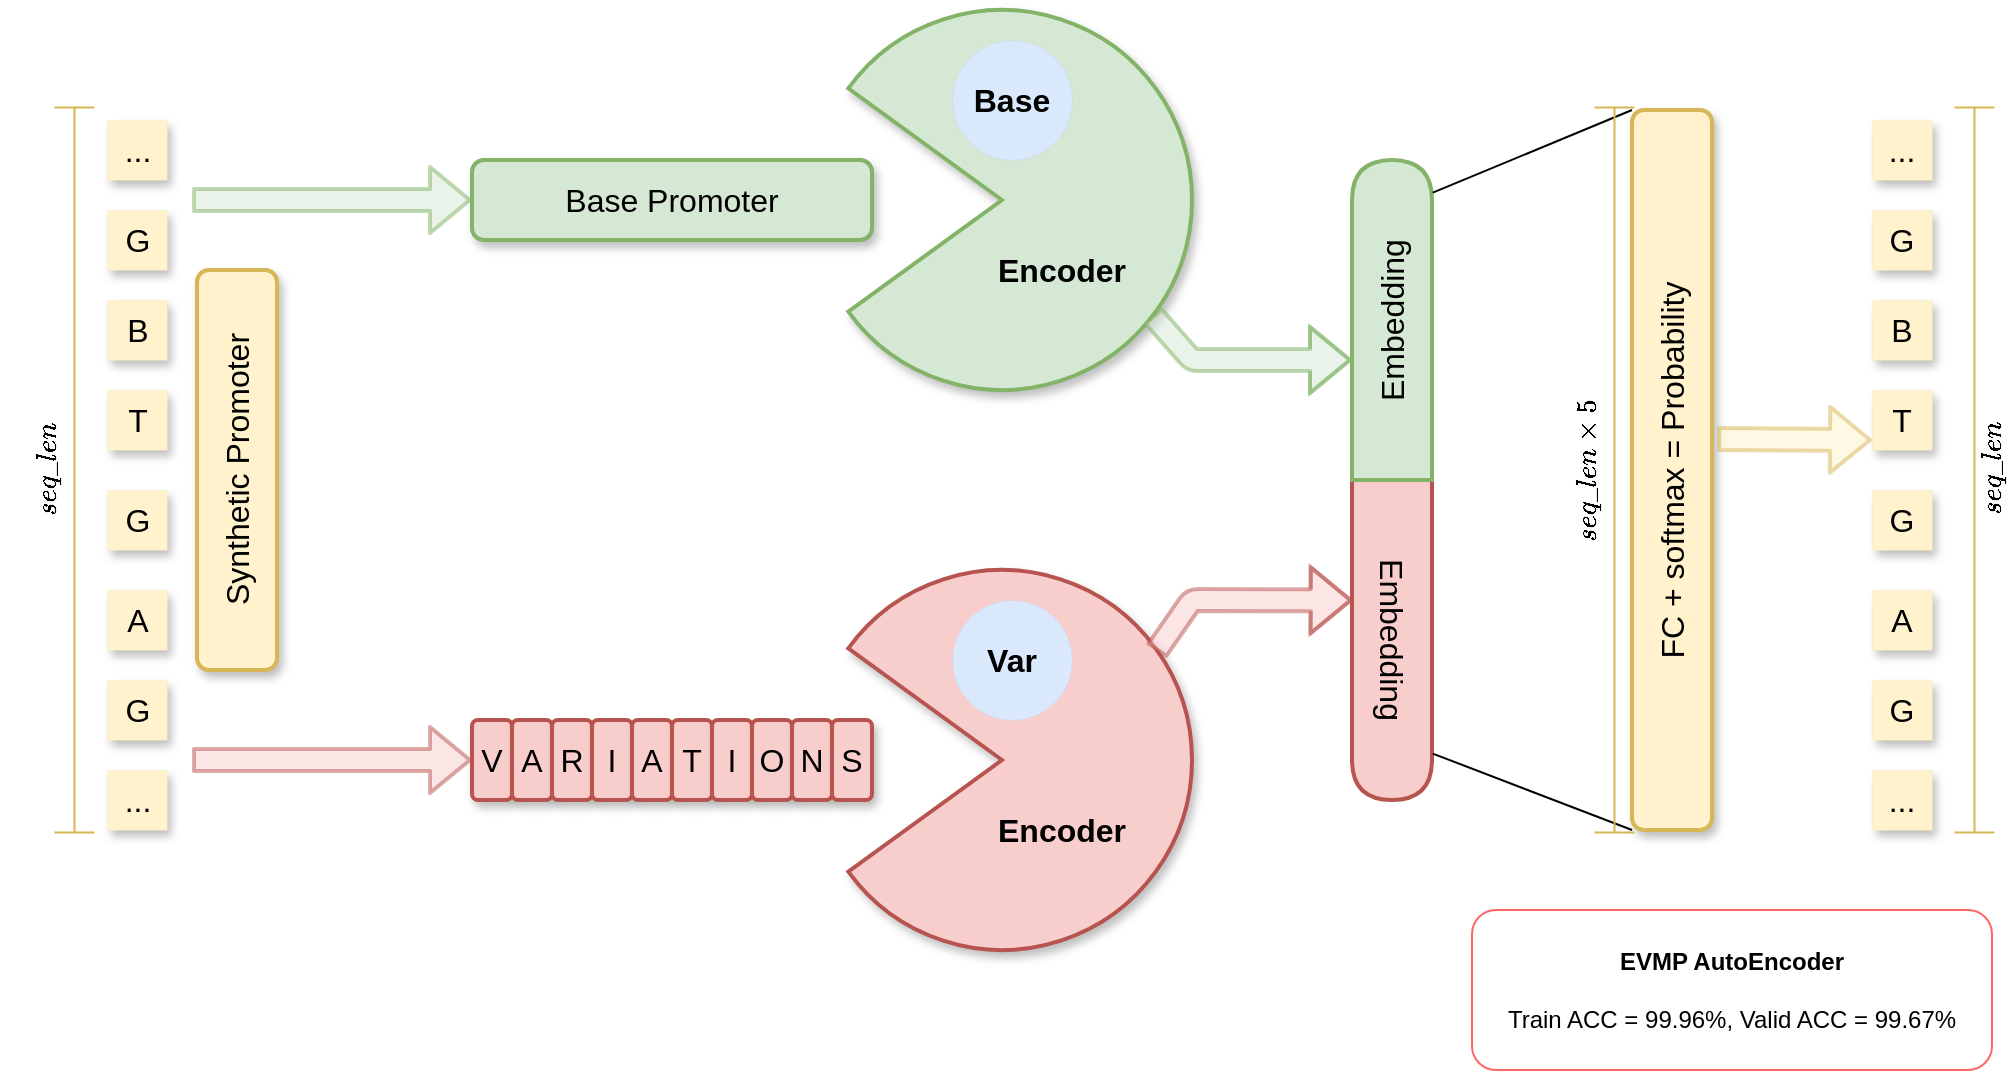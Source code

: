 <mxfile version="20.2.2" type="device"><diagram id="GqJFGkI5J_TLqhfjNLBM" name="Page-1"><mxGraphModel dx="989" dy="588" grid="1" gridSize="10" guides="1" tooltips="1" connect="1" arrows="1" fold="1" page="1" pageScale="1" pageWidth="1100" pageHeight="600" math="1" shadow="0"><root><mxCell id="0"/><mxCell id="1" parent="0"/><mxCell id="oWnLQndHVXs9HaX9_V5U-2" value="" style="shape=flexArrow;endArrow=classic;html=1;rounded=1;fontSize=16;fillColor=#d5e8d4;strokeColor=#82b366;shadow=0;opacity=50;strokeWidth=2;entryX=0;entryY=0.5;entryDx=0;entryDy=0;" parent="1" target="oWnLQndHVXs9HaX9_V5U-4" edge="1"><mxGeometry width="50" height="50" relative="1" as="geometry"><mxPoint x="120" y="125" as="sourcePoint"/><mxPoint x="260" y="85" as="targetPoint"/><Array as="points"><mxPoint x="120" y="125"/></Array></mxGeometry></mxCell><mxCell id="oWnLQndHVXs9HaX9_V5U-3" value="" style="shape=flexArrow;endArrow=classic;html=1;rounded=1;shadow=0;fontSize=16;fillColor=#f8cecc;strokeColor=#b85450;opacity=50;strokeWidth=2;entryX=0;entryY=0.5;entryDx=0;entryDy=0;" parent="1" target="oWnLQndHVXs9HaX9_V5U-5" edge="1"><mxGeometry width="50" height="50" relative="1" as="geometry"><mxPoint x="120" y="405" as="sourcePoint"/><mxPoint x="260" y="445" as="targetPoint"/><Array as="points"><mxPoint x="120" y="405"/></Array></mxGeometry></mxCell><mxCell id="oWnLQndHVXs9HaX9_V5U-4" value="&lt;font style=&quot;font-size: 16px;&quot;&gt;Base Promoter&lt;/font&gt;" style="rounded=1;whiteSpace=wrap;html=1;fillColor=#d5e8d4;strokeColor=#82b366;shadow=1;glass=0;strokeWidth=2;" parent="1" vertex="1"><mxGeometry x="260" y="105" width="200" height="40" as="geometry"/></mxCell><mxCell id="oWnLQndHVXs9HaX9_V5U-5" value="&lt;font style=&quot;font-size: 16px;&quot;&gt;V&lt;/font&gt;" style="rounded=1;whiteSpace=wrap;html=1;fillColor=#f8cecc;strokeColor=#b85450;shadow=1;glass=0;fontSize=16;sketch=0;strokeWidth=2;" parent="1" vertex="1"><mxGeometry x="260" y="385" width="20" height="40" as="geometry"/></mxCell><mxCell id="oWnLQndHVXs9HaX9_V5U-6" value="A" style="rounded=1;whiteSpace=wrap;html=1;fillColor=#f8cecc;strokeColor=#b85450;shadow=1;glass=0;fontSize=16;sketch=0;strokeWidth=2;" parent="1" vertex="1"><mxGeometry x="280" y="385" width="20" height="40" as="geometry"/></mxCell><mxCell id="oWnLQndHVXs9HaX9_V5U-7" value="R" style="rounded=1;fillColor=#f8cecc;strokeColor=#b85450;shadow=1;glass=0;fontSize=16;whiteSpace=wrap;html=1;labelBackgroundColor=none;labelBorderColor=none;sketch=0;strokeWidth=2;" parent="1" vertex="1"><mxGeometry x="300" y="385" width="20" height="40" as="geometry"/></mxCell><mxCell id="oWnLQndHVXs9HaX9_V5U-8" value="I" style="rounded=1;fillColor=#f8cecc;strokeColor=#b85450;shadow=1;glass=0;fontSize=16;whiteSpace=wrap;html=1;labelBackgroundColor=none;labelBorderColor=none;sketch=0;strokeWidth=2;" parent="1" vertex="1"><mxGeometry x="320" y="385" width="20" height="40" as="geometry"/></mxCell><mxCell id="oWnLQndHVXs9HaX9_V5U-9" value="A" style="rounded=1;fillColor=#f8cecc;strokeColor=#b85450;shadow=1;glass=0;fontSize=16;whiteSpace=wrap;html=1;labelBackgroundColor=none;labelBorderColor=none;sketch=0;strokeWidth=2;" parent="1" vertex="1"><mxGeometry x="340" y="385" width="20" height="40" as="geometry"/></mxCell><mxCell id="oWnLQndHVXs9HaX9_V5U-10" value="T" style="rounded=1;fillColor=#f8cecc;strokeColor=#b85450;shadow=1;glass=0;fontSize=16;whiteSpace=wrap;html=1;labelBackgroundColor=none;labelBorderColor=none;sketch=0;strokeWidth=2;" parent="1" vertex="1"><mxGeometry x="360" y="385" width="20" height="40" as="geometry"/></mxCell><mxCell id="oWnLQndHVXs9HaX9_V5U-11" value="I" style="rounded=1;fillColor=#f8cecc;strokeColor=#b85450;shadow=1;glass=0;fontSize=16;whiteSpace=wrap;html=1;labelBackgroundColor=none;labelBorderColor=none;sketch=0;strokeWidth=2;" parent="1" vertex="1"><mxGeometry x="380" y="385" width="20" height="40" as="geometry"/></mxCell><mxCell id="oWnLQndHVXs9HaX9_V5U-12" value="O" style="rounded=1;fillColor=#f8cecc;strokeColor=#b85450;shadow=1;glass=0;fontSize=16;whiteSpace=wrap;html=1;labelBackgroundColor=none;labelBorderColor=none;sketch=0;strokeWidth=2;" parent="1" vertex="1"><mxGeometry x="400" y="385" width="20" height="40" as="geometry"/></mxCell><mxCell id="oWnLQndHVXs9HaX9_V5U-13" value="N" style="rounded=1;whiteSpace=wrap;html=1;fillColor=#f8cecc;strokeColor=#b85450;shadow=1;glass=0;fontSize=16;sketch=0;strokeWidth=2;" parent="1" vertex="1"><mxGeometry x="420" y="385" width="20" height="40" as="geometry"/></mxCell><mxCell id="oWnLQndHVXs9HaX9_V5U-14" value="S" style="rounded=1;whiteSpace=wrap;html=1;fillColor=#f8cecc;strokeColor=#b85450;shadow=1;glass=0;fontSize=16;sketch=0;strokeWidth=2;" parent="1" vertex="1"><mxGeometry x="440" y="385" width="20" height="40" as="geometry"/></mxCell><mxCell id="oWnLQndHVXs9HaX9_V5U-26" value="" style="verticalLabelPosition=bottom;verticalAlign=top;html=1;shape=mxgraph.basic.pie;startAngle=0.10;endAngle=0.90;shadow=1;glass=1;labelBackgroundColor=none;labelBorderColor=none;sketch=0;fontSize=16;rotation=-90;fillColor=#d5e8d4;strokeColor=#82b366;strokeWidth=2;" parent="1" vertex="1"><mxGeometry x="430" y="30" width="190" height="190" as="geometry"/></mxCell><mxCell id="oWnLQndHVXs9HaX9_V5U-29" value="&lt;b&gt;Encoder&lt;/b&gt;" style="text;html=1;strokeColor=none;fillColor=none;align=center;verticalAlign=middle;whiteSpace=wrap;rounded=0;shadow=1;glass=1;labelBackgroundColor=none;labelBorderColor=none;sketch=0;fontSize=16;" parent="1" vertex="1"><mxGeometry x="525" y="145" width="60" height="30" as="geometry"/></mxCell><mxCell id="oWnLQndHVXs9HaX9_V5U-30" value="&lt;font face=&quot;Helvetica&quot;&gt;&lt;b&gt;Base&lt;/b&gt;&lt;/font&gt;" style="ellipse;whiteSpace=wrap;html=1;aspect=fixed;shadow=0;glass=1;labelBackgroundColor=none;labelBorderColor=none;sketch=0;fontFamily=Comic Sans MS;fontSize=16;fillColor=#dae8fc;strokeColor=#6c8ebf;strokeWidth=0;" parent="1" vertex="1"><mxGeometry x="500" y="45" width="60" height="60" as="geometry"/></mxCell><mxCell id="oWnLQndHVXs9HaX9_V5U-31" value="" style="verticalLabelPosition=bottom;verticalAlign=top;html=1;shape=mxgraph.basic.pie;startAngle=0.10;endAngle=0.90;shadow=1;glass=1;labelBackgroundColor=none;labelBorderColor=none;sketch=0;fontSize=16;rotation=-90;fillColor=#f8cecc;strokeColor=#b85450;strokeWidth=2;" parent="1" vertex="1"><mxGeometry x="430" y="310" width="190" height="190" as="geometry"/></mxCell><mxCell id="oWnLQndHVXs9HaX9_V5U-32" value="&lt;b&gt;Encoder&lt;/b&gt;" style="text;html=1;strokeColor=none;fillColor=none;align=center;verticalAlign=middle;whiteSpace=wrap;rounded=0;shadow=1;glass=1;labelBackgroundColor=none;labelBorderColor=none;sketch=0;fontSize=16;" parent="1" vertex="1"><mxGeometry x="525" y="425" width="60" height="30" as="geometry"/></mxCell><mxCell id="oWnLQndHVXs9HaX9_V5U-33" value="&lt;font face=&quot;Helvetica&quot;&gt;&lt;b&gt;Var&lt;/b&gt;&lt;/font&gt;" style="ellipse;whiteSpace=wrap;html=1;aspect=fixed;shadow=0;glass=1;labelBackgroundColor=none;labelBorderColor=none;sketch=0;fontFamily=Comic Sans MS;fontSize=16;fillColor=#dae8fc;strokeColor=#6c8ebf;strokeWidth=0;" parent="1" vertex="1"><mxGeometry x="500" y="325" width="60" height="60" as="geometry"/></mxCell><mxCell id="oWnLQndHVXs9HaX9_V5U-34" value="Embedding" style="shape=delay;whiteSpace=wrap;html=1;shadow=0;glass=1;labelBackgroundColor=none;labelBorderColor=none;sketch=0;fontFamily=Helvetica;fontSize=16;fillColor=#f8cecc;rotation=90;strokeWidth=2;strokeColor=#b85450;" parent="1" vertex="1"><mxGeometry x="640" y="325" width="160" height="40" as="geometry"/></mxCell><mxCell id="oWnLQndHVXs9HaX9_V5U-35" value="Embedding" style="shape=delay;whiteSpace=wrap;html=1;shadow=0;glass=1;labelBackgroundColor=none;labelBorderColor=none;sketch=0;fontFamily=Helvetica;fontSize=16;fillColor=#d5e8d4;rotation=-90;strokeWidth=2;strokeColor=#82b366;" parent="1" vertex="1"><mxGeometry x="640" y="165" width="160" height="40" as="geometry"/></mxCell><mxCell id="oWnLQndHVXs9HaX9_V5U-36" value="" style="shape=flexArrow;endArrow=classic;html=1;rounded=1;shadow=0;fontFamily=Helvetica;fontSize=16;strokeWidth=2;fillColor=#d5e8d4;strokeColor=#82b366;opacity=50;exitX=0.197;exitY=0.896;exitDx=0;exitDy=0;exitPerimeter=0;" parent="1" source="oWnLQndHVXs9HaX9_V5U-26" edge="1"><mxGeometry width="50" height="50" relative="1" as="geometry"><mxPoint x="580" y="235" as="sourcePoint"/><mxPoint x="700" y="205" as="targetPoint"/><Array as="points"><mxPoint x="620" y="205"/></Array></mxGeometry></mxCell><mxCell id="oWnLQndHVXs9HaX9_V5U-37" value="" style="shape=flexArrow;endArrow=classic;html=1;rounded=1;shadow=0;fontFamily=Helvetica;fontSize=16;strokeWidth=2;opacity=50;entryX=0.376;entryY=0.992;entryDx=0;entryDy=0;entryPerimeter=0;exitX=0.786;exitY=0.906;exitDx=0;exitDy=0;exitPerimeter=0;fillColor=#f8cecc;strokeColor=#b85450;" parent="1" source="oWnLQndHVXs9HaX9_V5U-31" target="oWnLQndHVXs9HaX9_V5U-34" edge="1"><mxGeometry width="50" height="50" relative="1" as="geometry"><mxPoint x="570" y="335" as="sourcePoint"/><mxPoint x="390" y="235" as="targetPoint"/><Array as="points"><mxPoint x="620" y="325"/></Array></mxGeometry></mxCell><mxCell id="9C6t_DqlJE1QWPZbWYaT-2" value="FC + softmax = Probability" style="rounded=1;whiteSpace=wrap;html=1;shadow=1;glass=0;labelBackgroundColor=none;labelBorderColor=none;sketch=0;fontFamily=Helvetica;fontSize=16;strokeWidth=2;fillColor=#fff2cc;strokeColor=#d6b656;rotation=-90;" parent="1" vertex="1"><mxGeometry x="680" y="240" width="360" height="40" as="geometry"/></mxCell><mxCell id="9C6t_DqlJE1QWPZbWYaT-3" value="" style="endArrow=none;html=1;rounded=0;entryX=1;entryY=0;entryDx=0;entryDy=0;exitX=0.898;exitY=1.01;exitDx=0;exitDy=0;exitPerimeter=0;" parent="1" source="oWnLQndHVXs9HaX9_V5U-35" target="9C6t_DqlJE1QWPZbWYaT-2" edge="1"><mxGeometry width="50" height="50" relative="1" as="geometry"><mxPoint x="880" y="160" as="sourcePoint"/><mxPoint x="740" y="270" as="targetPoint"/></mxGeometry></mxCell><mxCell id="9C6t_DqlJE1QWPZbWYaT-4" value="" style="endArrow=none;html=1;rounded=0;entryX=0;entryY=0;entryDx=0;entryDy=0;exitX=0.855;exitY=-0.01;exitDx=0;exitDy=0;exitPerimeter=0;" parent="1" source="oWnLQndHVXs9HaX9_V5U-34" target="9C6t_DqlJE1QWPZbWYaT-2" edge="1"><mxGeometry width="50" height="50" relative="1" as="geometry"><mxPoint x="880" y="360" as="sourcePoint"/><mxPoint x="740" y="270" as="targetPoint"/></mxGeometry></mxCell><mxCell id="9C6t_DqlJE1QWPZbWYaT-7" value="" style="shape=flexArrow;endArrow=classic;html=1;rounded=1;shadow=0;fontFamily=Helvetica;fontSize=16;strokeWidth=2;opacity=50;exitX=0.543;exitY=1.063;exitDx=0;exitDy=0;fillColor=#fff2cc;strokeColor=#d6b656;exitPerimeter=0;" parent="1" source="9C6t_DqlJE1QWPZbWYaT-2" edge="1"><mxGeometry width="50" height="50" relative="1" as="geometry"><mxPoint x="920" y="245" as="sourcePoint"/><mxPoint x="960" y="245" as="targetPoint"/></mxGeometry></mxCell><mxCell id="9C6t_DqlJE1QWPZbWYaT-8" value="" style="shape=crossbar;whiteSpace=wrap;html=1;rounded=1;fontSize=20;fillColor=#fff2cc;strokeColor=#d6b656;rotation=-90;" parent="1" vertex="1"><mxGeometry x="650" y="250" width="362.5" height="20" as="geometry"/></mxCell><mxCell id="9C6t_DqlJE1QWPZbWYaT-9" value="&amp;nbsp;$$seq\_len \times 5$$" style="text;html=1;strokeColor=none;fillColor=none;align=center;verticalAlign=middle;whiteSpace=wrap;rounded=0;rotation=-90;" parent="1" vertex="1"><mxGeometry x="630" y="245" width="360" height="30" as="geometry"/></mxCell><mxCell id="9C6t_DqlJE1QWPZbWYaT-10" value="..." style="rounded=0;whiteSpace=wrap;html=1;strokeWidth=0;fillColor=#fff2cc;strokeColor=#d6b656;fontSize=16;shadow=1;" parent="1" vertex="1"><mxGeometry x="960" y="85" width="30" height="30" as="geometry"/></mxCell><mxCell id="9C6t_DqlJE1QWPZbWYaT-11" value="G" style="rounded=0;whiteSpace=wrap;html=1;strokeWidth=0;fillColor=#fff2cc;strokeColor=#d6b656;fontSize=16;shadow=1;" parent="1" vertex="1"><mxGeometry x="960" y="130" width="30" height="30" as="geometry"/></mxCell><mxCell id="9C6t_DqlJE1QWPZbWYaT-12" value="B" style="rounded=0;whiteSpace=wrap;html=1;strokeWidth=0;fillColor=#fff2cc;strokeColor=#d6b656;fontSize=16;shadow=1;" parent="1" vertex="1"><mxGeometry x="960" y="175" width="30" height="30" as="geometry"/></mxCell><mxCell id="9C6t_DqlJE1QWPZbWYaT-13" value="T" style="rounded=0;whiteSpace=wrap;html=1;strokeWidth=0;fillColor=#fff2cc;strokeColor=#d6b656;fontSize=16;shadow=1;" parent="1" vertex="1"><mxGeometry x="960" y="220" width="30" height="30" as="geometry"/></mxCell><mxCell id="9C6t_DqlJE1QWPZbWYaT-14" value="G" style="rounded=0;whiteSpace=wrap;html=1;strokeWidth=0;fillColor=#fff2cc;strokeColor=#d6b656;fontSize=16;shadow=1;" parent="1" vertex="1"><mxGeometry x="960" y="270" width="30" height="30" as="geometry"/></mxCell><mxCell id="9C6t_DqlJE1QWPZbWYaT-15" value="A" style="rounded=0;whiteSpace=wrap;html=1;strokeWidth=0;fillColor=#fff2cc;strokeColor=#d6b656;fontSize=16;shadow=1;" parent="1" vertex="1"><mxGeometry x="960" y="320" width="30" height="30" as="geometry"/></mxCell><mxCell id="9C6t_DqlJE1QWPZbWYaT-16" value="G" style="rounded=0;whiteSpace=wrap;html=1;strokeWidth=0;fillColor=#fff2cc;strokeColor=#d6b656;fontSize=16;shadow=1;" parent="1" vertex="1"><mxGeometry x="960" y="365" width="30" height="30" as="geometry"/></mxCell><mxCell id="9C6t_DqlJE1QWPZbWYaT-17" value="..." style="rounded=0;whiteSpace=wrap;html=1;strokeWidth=0;fillColor=#fff2cc;strokeColor=#d6b656;fontSize=16;shadow=1;" parent="1" vertex="1"><mxGeometry x="960" y="410" width="30" height="30" as="geometry"/></mxCell><mxCell id="9C6t_DqlJE1QWPZbWYaT-22" value="" style="shape=crossbar;whiteSpace=wrap;html=1;rounded=1;fontSize=20;fillColor=#fff2cc;strokeColor=#d6b656;rotation=-90;" parent="1" vertex="1"><mxGeometry x="830" y="250" width="362.5" height="20" as="geometry"/></mxCell><mxCell id="9C6t_DqlJE1QWPZbWYaT-23" value="&amp;nbsp;$$seq\_len$$" style="text;html=1;strokeColor=none;fillColor=none;align=center;verticalAlign=middle;whiteSpace=wrap;rounded=0;rotation=-90;" parent="1" vertex="1"><mxGeometry x="832.5" y="245" width="360" height="30" as="geometry"/></mxCell><mxCell id="9C6t_DqlJE1QWPZbWYaT-24" value="&lt;b&gt;EVMP AutoEncoder&lt;/b&gt;&lt;br&gt;&lt;br&gt;Train ACC =&amp;nbsp;99.96%, Valid ACC = 99.67%" style="rounded=1;whiteSpace=wrap;html=1;strokeColor=#FF6666;" parent="1" vertex="1"><mxGeometry x="760" y="480" width="260" height="80" as="geometry"/></mxCell><mxCell id="YBZDErTr1JuAuxoXmfgp-1" value="..." style="rounded=0;whiteSpace=wrap;html=1;strokeWidth=0;fillColor=#fff2cc;strokeColor=#d6b656;fontSize=16;shadow=1;" vertex="1" parent="1"><mxGeometry x="77.5" y="85" width="30" height="30" as="geometry"/></mxCell><mxCell id="YBZDErTr1JuAuxoXmfgp-2" value="G" style="rounded=0;whiteSpace=wrap;html=1;strokeWidth=0;fillColor=#fff2cc;strokeColor=#d6b656;fontSize=16;shadow=1;" vertex="1" parent="1"><mxGeometry x="77.5" y="130" width="30" height="30" as="geometry"/></mxCell><mxCell id="YBZDErTr1JuAuxoXmfgp-3" value="B" style="rounded=0;whiteSpace=wrap;html=1;strokeWidth=0;fillColor=#fff2cc;strokeColor=#d6b656;fontSize=16;shadow=1;" vertex="1" parent="1"><mxGeometry x="77.5" y="175" width="30" height="30" as="geometry"/></mxCell><mxCell id="YBZDErTr1JuAuxoXmfgp-4" value="T" style="rounded=0;whiteSpace=wrap;html=1;strokeWidth=0;fillColor=#fff2cc;strokeColor=#d6b656;fontSize=16;shadow=1;" vertex="1" parent="1"><mxGeometry x="77.5" y="220" width="30" height="30" as="geometry"/></mxCell><mxCell id="YBZDErTr1JuAuxoXmfgp-5" value="G" style="rounded=0;whiteSpace=wrap;html=1;strokeWidth=0;fillColor=#fff2cc;strokeColor=#d6b656;fontSize=16;shadow=1;" vertex="1" parent="1"><mxGeometry x="77.5" y="270" width="30" height="30" as="geometry"/></mxCell><mxCell id="YBZDErTr1JuAuxoXmfgp-6" value="A" style="rounded=0;whiteSpace=wrap;html=1;strokeWidth=0;fillColor=#fff2cc;strokeColor=#d6b656;fontSize=16;shadow=1;" vertex="1" parent="1"><mxGeometry x="77.5" y="320" width="30" height="30" as="geometry"/></mxCell><mxCell id="YBZDErTr1JuAuxoXmfgp-7" value="G" style="rounded=0;whiteSpace=wrap;html=1;strokeWidth=0;fillColor=#fff2cc;strokeColor=#d6b656;fontSize=16;shadow=1;" vertex="1" parent="1"><mxGeometry x="77.5" y="365" width="30" height="30" as="geometry"/></mxCell><mxCell id="YBZDErTr1JuAuxoXmfgp-8" value="..." style="rounded=0;whiteSpace=wrap;html=1;strokeWidth=0;fillColor=#fff2cc;strokeColor=#d6b656;fontSize=16;shadow=1;" vertex="1" parent="1"><mxGeometry x="77.5" y="410" width="30" height="30" as="geometry"/></mxCell><mxCell id="YBZDErTr1JuAuxoXmfgp-9" value="" style="shape=crossbar;whiteSpace=wrap;html=1;rounded=1;fontSize=20;fillColor=#fff2cc;strokeColor=#d6b656;rotation=-90;" vertex="1" parent="1"><mxGeometry x="-120" y="250" width="362.5" height="20" as="geometry"/></mxCell><mxCell id="YBZDErTr1JuAuxoXmfgp-10" value="&amp;nbsp;$$seq\_len$$" style="text;html=1;strokeColor=none;fillColor=none;align=center;verticalAlign=middle;whiteSpace=wrap;rounded=0;rotation=-90;" vertex="1" parent="1"><mxGeometry x="-140" y="245" width="360" height="30" as="geometry"/></mxCell><mxCell id="YBZDErTr1JuAuxoXmfgp-11" value="&lt;font style=&quot;font-size: 16px;&quot;&gt;Synthetic Promoter&lt;/font&gt;" style="rounded=1;whiteSpace=wrap;html=1;fillColor=#fff2cc;strokeColor=#d6b656;shadow=1;glass=0;strokeWidth=2;rotation=-90;" vertex="1" parent="1"><mxGeometry x="42.5" y="240" width="200" height="40" as="geometry"/></mxCell></root></mxGraphModel></diagram></mxfile>